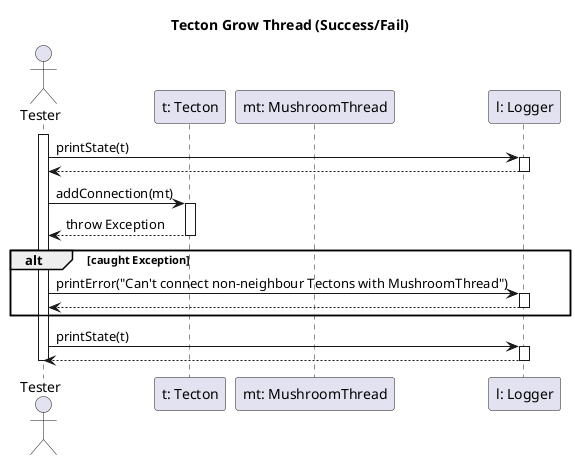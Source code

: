 @startuml tectonGrowThreadTest

title Tecton Grow Thread (Success/Fail)

actor "Tester" as tst
participant "t: Tecton" as t
participant "mt: MushroomThread" as mt
participant "l: Logger" as l

activate tst

tst -> l: printState(t)
activate l
tst <-- l
deactivate l

tst -> t: addConnection(mt)
activate t

tst <-- t: throw Exception
deactivate t

alt caught Exception
    tst -> l: printError("Can't connect non-neighbour Tectons with MushroomThread")
    activate l
    tst <-- l
    deactivate l    
end

tst -> l: printState(t)
activate l
tst <-- l
deactivate l

deactivate tst

@enduml